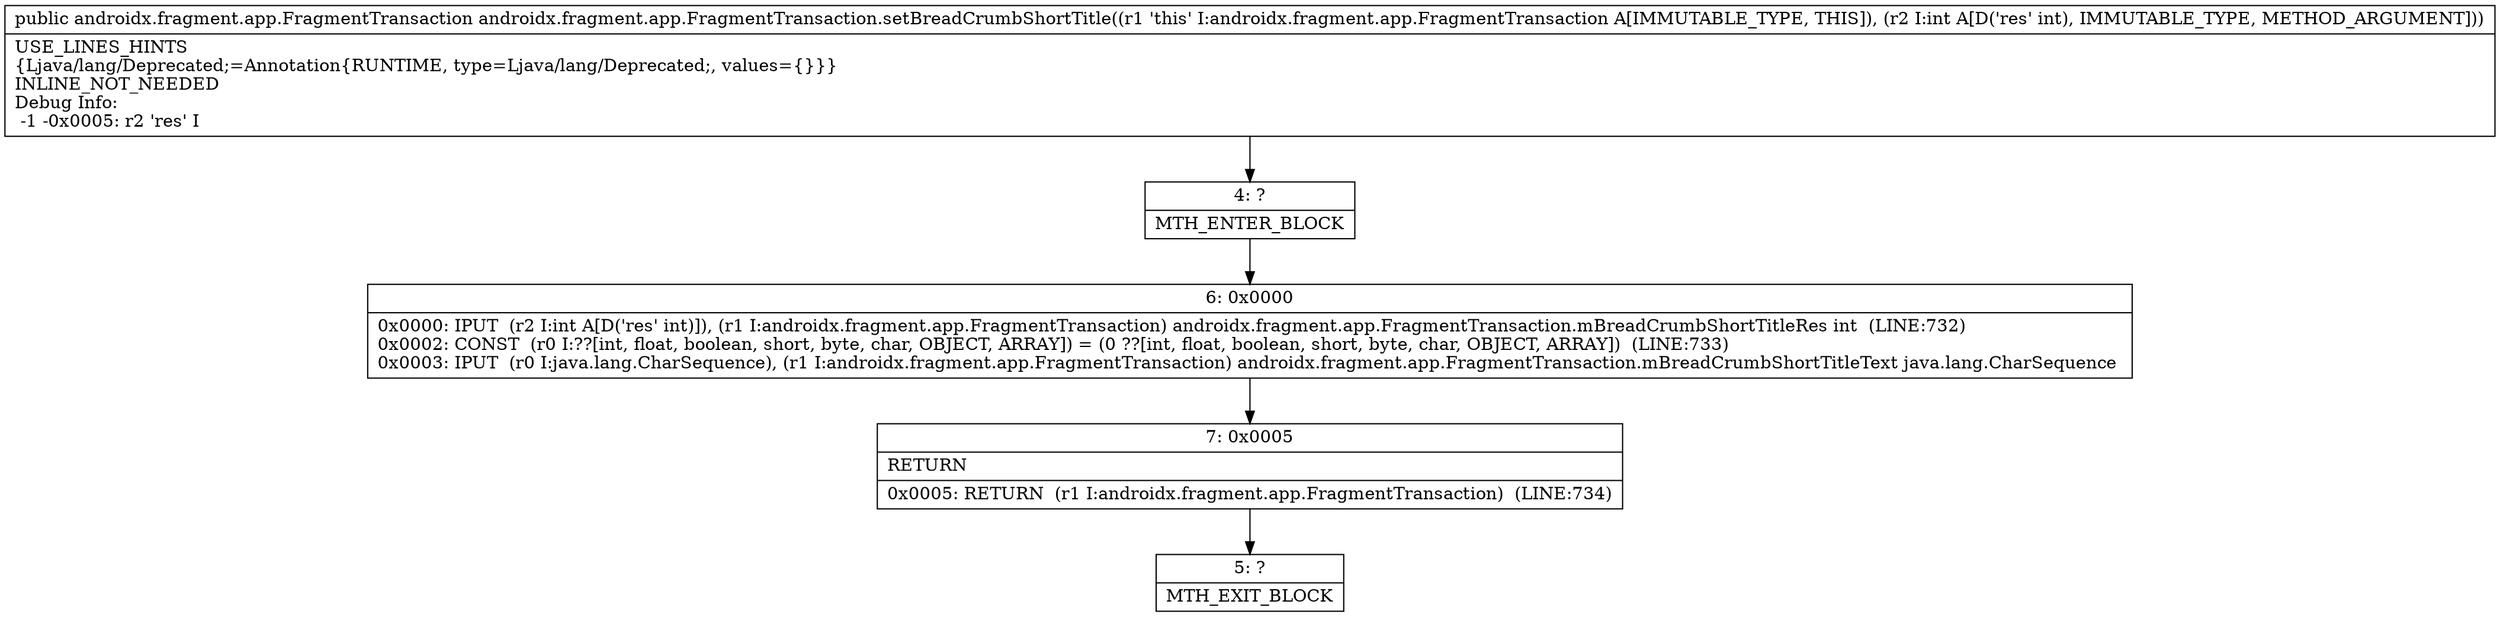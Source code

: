 digraph "CFG forandroidx.fragment.app.FragmentTransaction.setBreadCrumbShortTitle(I)Landroidx\/fragment\/app\/FragmentTransaction;" {
Node_4 [shape=record,label="{4\:\ ?|MTH_ENTER_BLOCK\l}"];
Node_6 [shape=record,label="{6\:\ 0x0000|0x0000: IPUT  (r2 I:int A[D('res' int)]), (r1 I:androidx.fragment.app.FragmentTransaction) androidx.fragment.app.FragmentTransaction.mBreadCrumbShortTitleRes int  (LINE:732)\l0x0002: CONST  (r0 I:??[int, float, boolean, short, byte, char, OBJECT, ARRAY]) = (0 ??[int, float, boolean, short, byte, char, OBJECT, ARRAY])  (LINE:733)\l0x0003: IPUT  (r0 I:java.lang.CharSequence), (r1 I:androidx.fragment.app.FragmentTransaction) androidx.fragment.app.FragmentTransaction.mBreadCrumbShortTitleText java.lang.CharSequence \l}"];
Node_7 [shape=record,label="{7\:\ 0x0005|RETURN\l|0x0005: RETURN  (r1 I:androidx.fragment.app.FragmentTransaction)  (LINE:734)\l}"];
Node_5 [shape=record,label="{5\:\ ?|MTH_EXIT_BLOCK\l}"];
MethodNode[shape=record,label="{public androidx.fragment.app.FragmentTransaction androidx.fragment.app.FragmentTransaction.setBreadCrumbShortTitle((r1 'this' I:androidx.fragment.app.FragmentTransaction A[IMMUTABLE_TYPE, THIS]), (r2 I:int A[D('res' int), IMMUTABLE_TYPE, METHOD_ARGUMENT]))  | USE_LINES_HINTS\l\{Ljava\/lang\/Deprecated;=Annotation\{RUNTIME, type=Ljava\/lang\/Deprecated;, values=\{\}\}\}\lINLINE_NOT_NEEDED\lDebug Info:\l  \-1 \-0x0005: r2 'res' I\l}"];
MethodNode -> Node_4;Node_4 -> Node_6;
Node_6 -> Node_7;
Node_7 -> Node_5;
}

